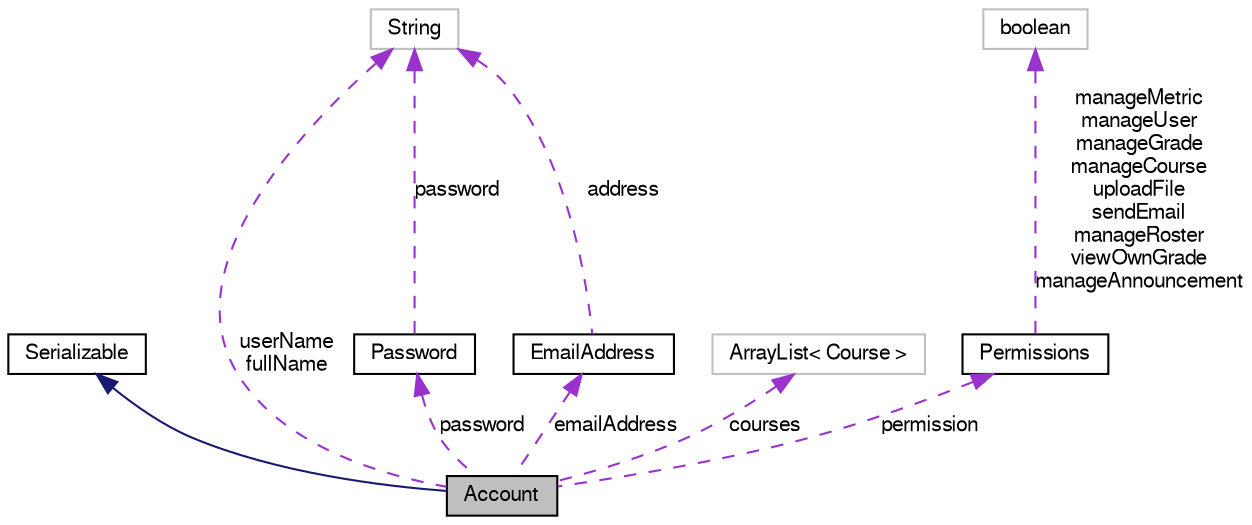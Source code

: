 digraph G
{
  bgcolor="transparent";
  edge [fontname="FreeSans",fontsize=10,labelfontname="FreeSans",labelfontsize=10];
  node [fontname="FreeSans",fontsize=10,shape=record];
  Node1 [label="Account",height=0.2,width=0.4,color="black", fillcolor="grey75", style="filled" fontcolor="black"];
  Node2 -> Node1 [dir=back,color="midnightblue",fontsize=10,style="solid"];
  Node2 [label="Serializable",height=0.2,width=0.4,color="black",URL="$classSerializable.html"];
  Node3 -> Node1 [dir=back,color="darkorchid3",fontsize=10,style="dashed",label="userName\nfullName"];
  Node3 [label="String",height=0.2,width=0.4,color="grey75"];
  Node4 -> Node1 [dir=back,color="darkorchid3",fontsize=10,style="dashed",label="password"];
  Node4 [label="Password",height=0.2,width=0.4,color="black",URL="$classPassword.html",tooltip="A model for passwords since they need to be validated and such."];
  Node3 -> Node4 [dir=back,color="darkorchid3",fontsize=10,style="dashed",label="password"];
  Node5 -> Node1 [dir=back,color="darkorchid3",fontsize=10,style="dashed",label="courses"];
  Node5 [label="ArrayList\< Course \>",height=0.2,width=0.4,color="grey75"];
  Node6 -> Node1 [dir=back,color="darkorchid3",fontsize=10,style="dashed",label="emailAddress"];
  Node6 [label="EmailAddress",height=0.2,width=0.4,color="black",URL="$classEmailAddress.html",tooltip="A model for email addresses since they need to be validated and such."];
  Node3 -> Node6 [dir=back,color="darkorchid3",fontsize=10,style="dashed",label="address"];
  Node7 -> Node1 [dir=back,color="darkorchid3",fontsize=10,style="dashed",label="permission"];
  Node7 [label="Permissions",height=0.2,width=0.4,color="black",URL="$classPermissions.html",tooltip="This class keeps information about permissions for each action."];
  Node8 -> Node7 [dir=back,color="darkorchid3",fontsize=10,style="dashed",label="manageMetric\nmanageUser\nmanageGrade\nmanageCourse\nuploadFile\nsendEmail\nmanageRoster\nviewOwnGrade\nmanageAnnouncement"];
  Node8 [label="boolean",height=0.2,width=0.4,color="grey75"];
}
